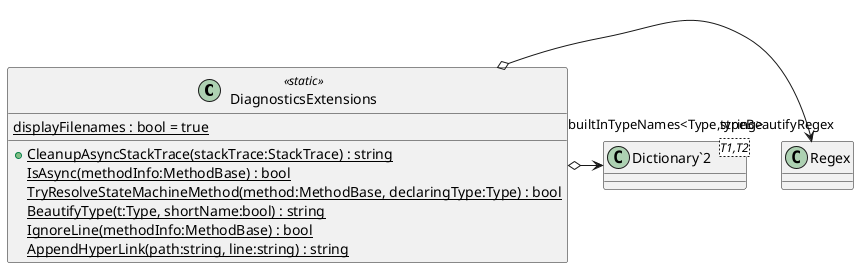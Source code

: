 @startuml
class DiagnosticsExtensions <<static>> {
    {static} displayFilenames : bool = true
    + {static} CleanupAsyncStackTrace(stackTrace:StackTrace) : string
    {static} IsAsync(methodInfo:MethodBase) : bool
    {static} TryResolveStateMachineMethod(method:MethodBase, declaringType:Type) : bool
    {static} BeautifyType(t:Type, shortName:bool) : string
    {static} IgnoreLine(methodInfo:MethodBase) : bool
    {static} AppendHyperLink(path:string, line:string) : string
}
class "Dictionary`2"<T1,T2> {
}
DiagnosticsExtensions o-> "typeBeautifyRegex" Regex
DiagnosticsExtensions o-> "builtInTypeNames<Type,string>" "Dictionary`2"
@enduml
